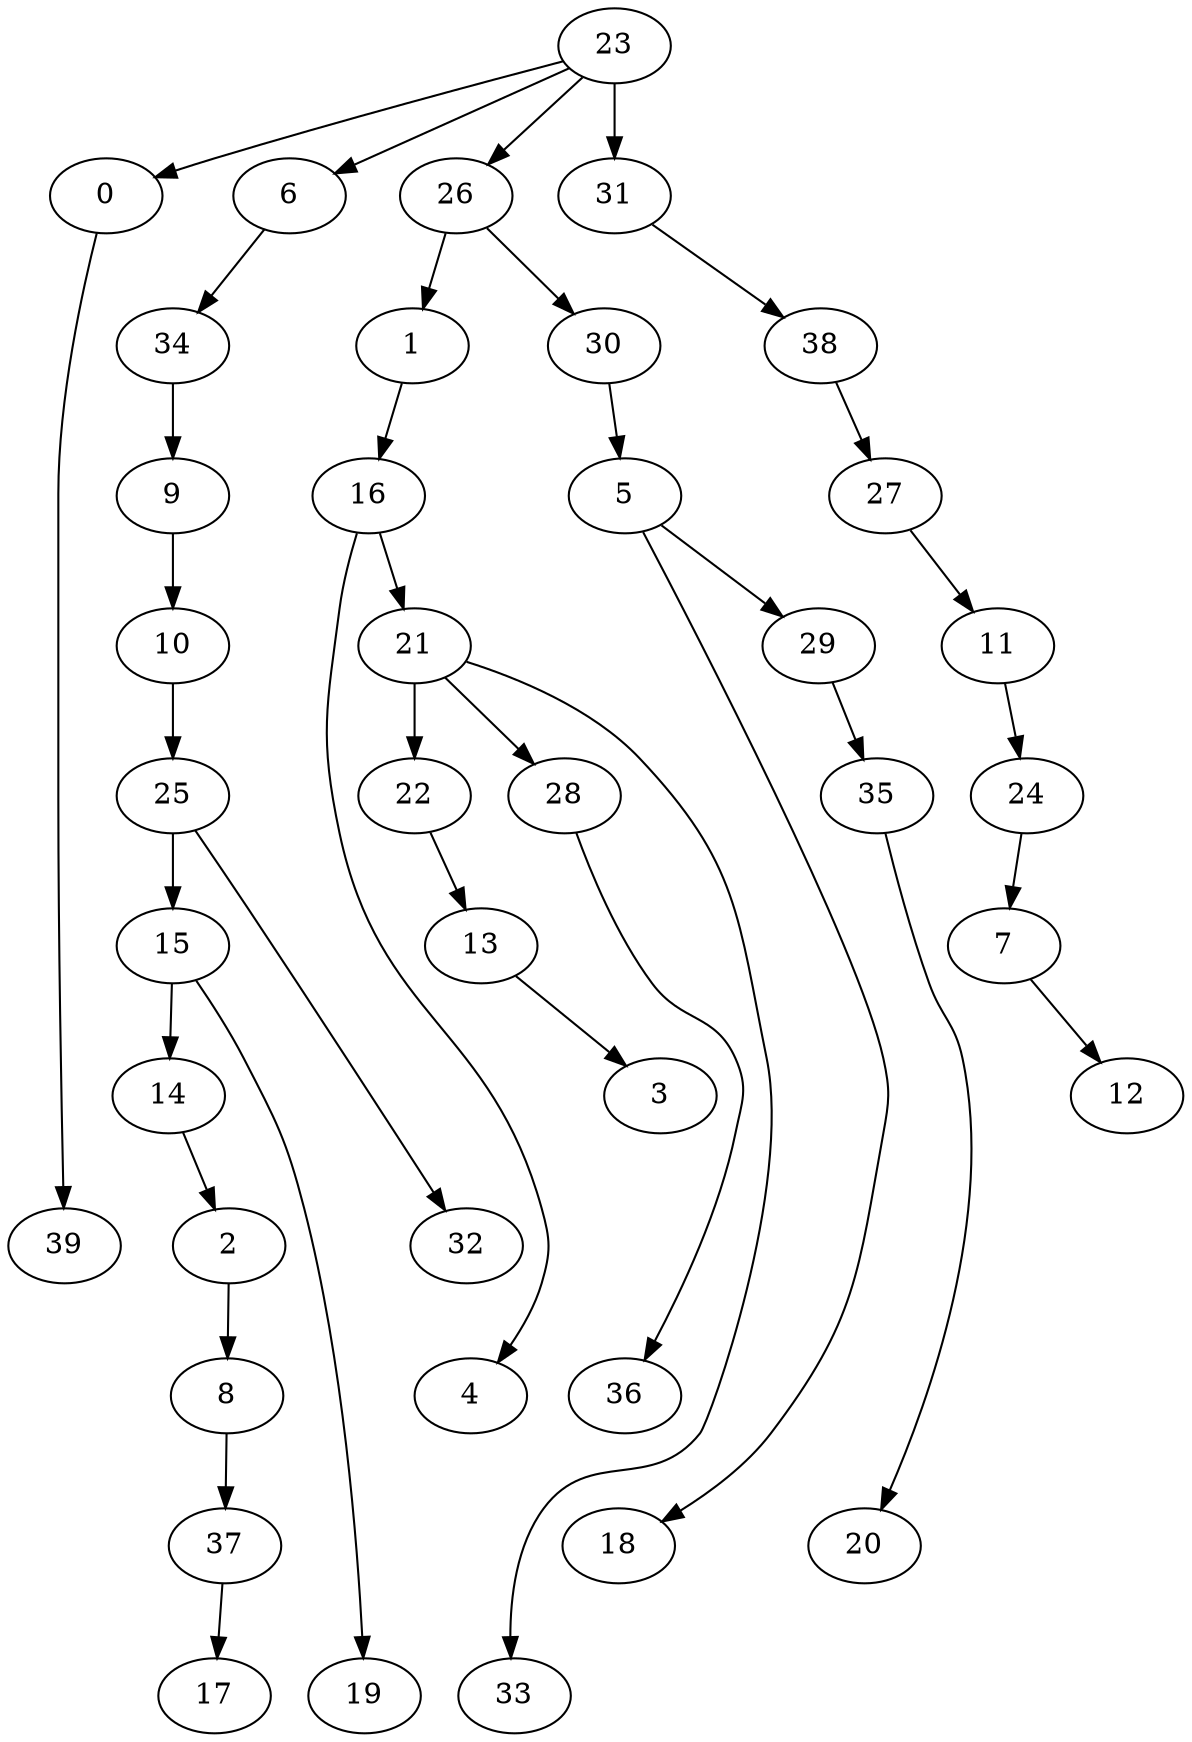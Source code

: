 digraph G {
    0;
    39;
    1;
    16;
    4;
    21;
    2;
    8;
    37;
    5;
    18;
    29;
    35;
    6;
    34;
    9;
    7;
    12;
    17;
    10;
    25;
    15;
    32;
    11;
    24;
    13;
    3;
    14;
    19;
    22;
    28;
    33;
    36;
    23;
    26;
    31;
    30;
    38;
    27;
    20;
    0 -> 39 [weight=0];
    1 -> 16 [weight=0];
    16 -> 4 [weight=0];
    16 -> 21 [weight=0];
    21 -> 22 [weight=0];
    21 -> 28 [weight=0];
    21 -> 33 [weight=0];
    2 -> 8 [weight=0];
    8 -> 37 [weight=0];
    37 -> 17 [weight=0];
    5 -> 18 [weight=0];
    5 -> 29 [weight=0];
    29 -> 35 [weight=0];
    35 -> 20 [weight=0];
    6 -> 34 [weight=0];
    34 -> 9 [weight=0];
    9 -> 10 [weight=0];
    7 -> 12 [weight=0];
    10 -> 25 [weight=0];
    25 -> 15 [weight=0];
    25 -> 32 [weight=0];
    15 -> 14 [weight=0];
    15 -> 19 [weight=0];
    11 -> 24 [weight=0];
    24 -> 7 [weight=0];
    13 -> 3 [weight=0];
    14 -> 2 [weight=0];
    22 -> 13 [weight=0];
    28 -> 36 [weight=0];
    23 -> 0 [weight=0];
    23 -> 6 [weight=0];
    23 -> 26 [weight=0];
    23 -> 31 [weight=2];
    26 -> 1 [weight=0];
    26 -> 30 [weight=0];
    31 -> 38 [weight=0];
    30 -> 5 [weight=0];
    38 -> 27 [weight=0];
    27 -> 11 [weight=0];
}
